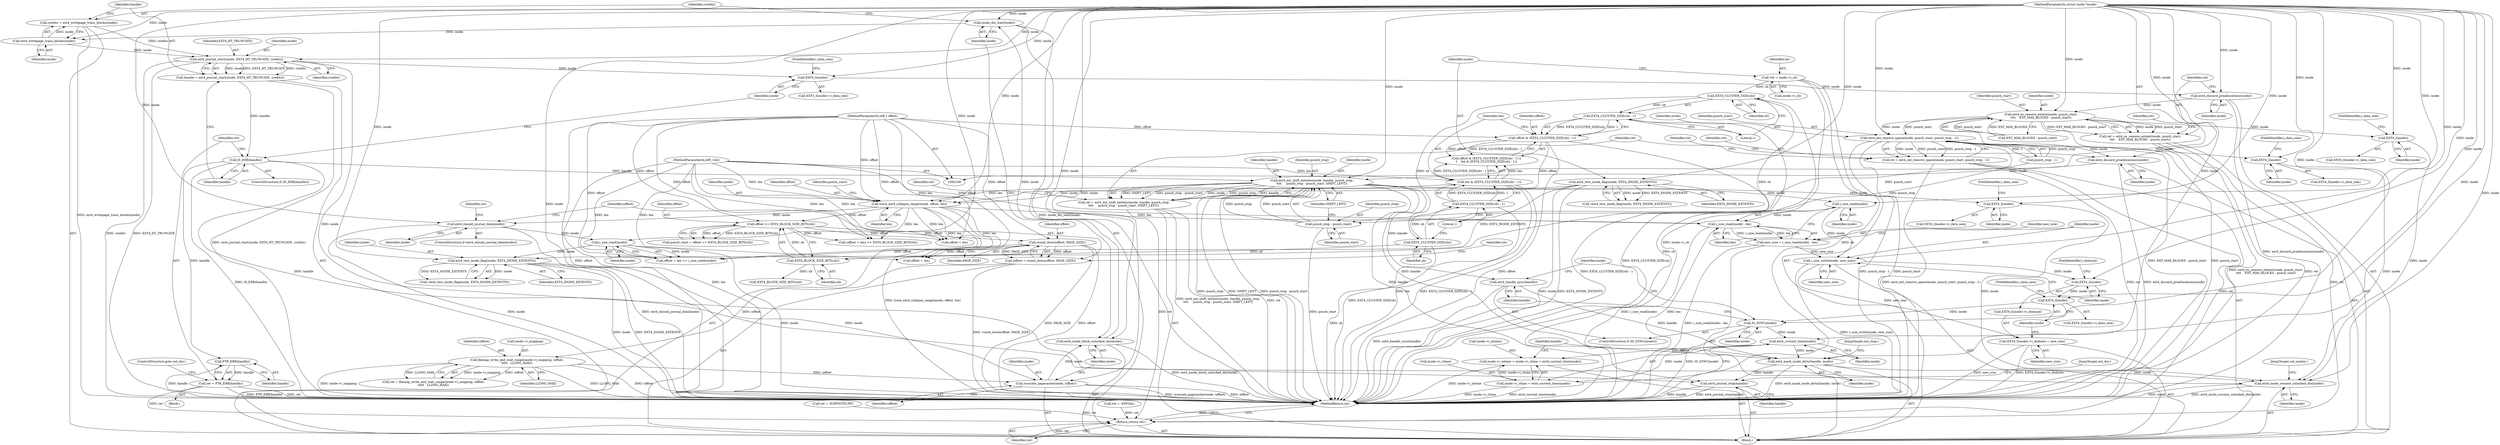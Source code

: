 digraph "0_linux_ea3d7209ca01da209cda6f0dea8be9cc4b7a933b@API" {
"1000246" [label="(Call,credits = ext4_writepage_trans_blocks(inode))"];
"1000248" [label="(Call,ext4_writepage_trans_blocks(inode))"];
"1000244" [label="(Call,inode_dio_wait(inode))"];
"1000242" [label="(Call,ext4_inode_block_unlocked_dio(inode))"];
"1000239" [label="(Call,truncate_pagecache(inode, ioffset))"];
"1000230" [label="(Call,ext4_test_inode_flag(inode, EXT4_INODE_EXTENTS))"];
"1000220" [label="(Call,i_size_read(inode))"];
"1000180" [label="(Call,ext4_should_journal_data(inode))"];
"1000161" [label="(Call,trace_ext4_collapse_range(inode, offset, len))"];
"1000129" [label="(Call,ext4_test_inode_flag(inode, EXT4_INODE_EXTENTS))"];
"1000110" [label="(MethodParameterIn,struct inode *inode)"];
"1000137" [label="(Call,offset & (EXT4_CLUSTER_SIZE(sb) - 1))"];
"1000111" [label="(MethodParameterIn,loff_t offset)"];
"1000139" [label="(Call,EXT4_CLUSTER_SIZE(sb) - 1)"];
"1000140" [label="(Call,EXT4_CLUSTER_SIZE(sb))"];
"1000115" [label="(Call,*sb = inode->i_sb)"];
"1000143" [label="(Call,len & (EXT4_CLUSTER_SIZE(sb) - 1))"];
"1000112" [label="(MethodParameterIn,loff_t len)"];
"1000145" [label="(Call,EXT4_CLUSTER_SIZE(sb) - 1)"];
"1000146" [label="(Call,EXT4_CLUSTER_SIZE(sb))"];
"1000200" [label="(Call,filemap_write_and_wait_range(inode->i_mapping, ioffset,\n\t\t\t\t\t   LLONG_MAX))"];
"1000193" [label="(Call,ioffset = round_down(offset, PAGE_SIZE))"];
"1000195" [label="(Call,round_down(offset, PAGE_SIZE))"];
"1000167" [label="(Call,offset >> EXT4_BLOCK_SIZE_BITS(sb))"];
"1000169" [label="(Call,EXT4_BLOCK_SIZE_BITS(sb))"];
"1000252" [label="(Call,ext4_journal_start(inode, EXT4_HT_TRUNCATE, credits))"];
"1000250" [label="(Call,handle = ext4_journal_start(inode, EXT4_HT_TRUNCATE, credits))"];
"1000257" [label="(Call,IS_ERR(handle))"];
"1000262" [label="(Call,PTR_ERR(handle))"];
"1000260" [label="(Call,ret = PTR_ERR(handle))"];
"1000382" [label="(Return,return ret;)"];
"1000313" [label="(Call,ext4_ext_shift_extents(inode, handle, punch_stop,\n\t\t\t\t     punch_stop - punch_start, SHIFT_LEFT))"];
"1000311" [label="(Call,ret = ext4_ext_shift_extents(inode, handle, punch_stop,\n\t\t\t\t     punch_stop - punch_start, SHIFT_LEFT))"];
"1000327" [label="(Call,EXT4_I(inode))"];
"1000374" [label="(Call,ext4_inode_resume_unlocked_dio(inode))"];
"1000334" [label="(Call,i_size_read(inode))"];
"1000333" [label="(Call,i_size_read(inode) - len)"];
"1000331" [label="(Call,new_size = i_size_read(inode) - len)"];
"1000337" [label="(Call,i_size_write(inode, new_size))"];
"1000340" [label="(Call,EXT4_I(inode)->i_disksize = new_size)"];
"1000342" [label="(Call,EXT4_I(inode))"];
"1000349" [label="(Call,EXT4_I(inode))"];
"1000353" [label="(Call,IS_SYNC(inode))"];
"1000365" [label="(Call,ext4_current_time(inode))"];
"1000357" [label="(Call,inode->i_mtime = inode->i_ctime = ext4_current_time(inode))"];
"1000361" [label="(Call,inode->i_ctime = ext4_current_time(inode))"];
"1000367" [label="(Call,ext4_mark_inode_dirty(handle, inode))"];
"1000371" [label="(Call,ext4_journal_stop(handle))"];
"1000355" [label="(Call,ext4_handle_sync(handle))"];
"1000268" [label="(Call,EXT4_I(inode))"];
"1000271" [label="(Call,ext4_discard_preallocations(inode))"];
"1000275" [label="(Call,ext4_es_remove_extent(inode, punch_start,\n\t\t\t\t    EXT_MAX_BLOCKS - punch_start))"];
"1000273" [label="(Call,ret = ext4_es_remove_extent(inode, punch_start,\n\t\t\t\t    EXT_MAX_BLOCKS - punch_start))"];
"1000287" [label="(Call,EXT4_I(inode))"];
"1000293" [label="(Call,ext4_ext_remove_space(inode, punch_start, punch_stop - 1))"];
"1000291" [label="(Call,ret = ext4_ext_remove_space(inode, punch_start, punch_stop - 1))"];
"1000305" [label="(Call,EXT4_I(inode))"];
"1000309" [label="(Call,ext4_discard_preallocations(inode))"];
"1000317" [label="(Call,punch_stop - punch_start)"];
"1000246" [label="(Call,credits = ext4_writepage_trans_blocks(inode))"];
"1000244" [label="(Call,inode_dio_wait(inode))"];
"1000334" [label="(Call,i_size_read(inode))"];
"1000249" [label="(Identifier,inode)"];
"1000195" [label="(Call,round_down(offset, PAGE_SIZE))"];
"1000354" [label="(Identifier,inode)"];
"1000180" [label="(Call,ext4_should_journal_data(inode))"];
"1000272" [label="(Identifier,inode)"];
"1000296" [label="(Call,punch_stop - 1)"];
"1000142" [label="(Literal,1)"];
"1000282" [label="(Identifier,ret)"];
"1000140" [label="(Call,EXT4_CLUSTER_SIZE(sb))"];
"1000314" [label="(Identifier,inode)"];
"1000251" [label="(Identifier,handle)"];
"1000267" [label="(Call,EXT4_I(inode)->i_data_sem)"];
"1000300" [label="(Identifier,ret)"];
"1000177" [label="(Call,EXT4_BLOCK_SIZE_BITS(sb))"];
"1000258" [label="(Identifier,handle)"];
"1000317" [label="(Call,punch_stop - punch_start)"];
"1000216" [label="(Call,offset + len >= i_size_read(inode))"];
"1000257" [label="(Call,IS_ERR(handle))"];
"1000239" [label="(Call,truncate_pagecache(inode, ioffset))"];
"1000351" [label="(FieldIdentifier,i_data_sem)"];
"1000370" [label="(JumpTarget,out_stop:)"];
"1000111" [label="(MethodParameterIn,loff_t offset)"];
"1000169" [label="(Call,EXT4_BLOCK_SIZE_BITS(sb))"];
"1000331" [label="(Call,new_size = i_size_read(inode) - len)"];
"1000112" [label="(MethodParameterIn,loff_t len)"];
"1000198" [label="(Call,ret = filemap_write_and_wait_range(inode->i_mapping, ioffset,\n\t\t\t\t\t   LLONG_MAX))"];
"1000145" [label="(Call,EXT4_CLUSTER_SIZE(sb) - 1)"];
"1000340" [label="(Call,EXT4_I(inode)->i_disksize = new_size)"];
"1000342" [label="(Call,EXT4_I(inode))"];
"1000276" [label="(Identifier,inode)"];
"1000193" [label="(Call,ioffset = round_down(offset, PAGE_SIZE))"];
"1000345" [label="(Identifier,new_size)"];
"1000241" [label="(Identifier,ioffset)"];
"1000318" [label="(Identifier,punch_stop)"];
"1000328" [label="(Identifier,inode)"];
"1000217" [label="(Call,offset + len)"];
"1000277" [label="(Identifier,punch_start)"];
"1000166" [label="(Identifier,punch_start)"];
"1000181" [label="(Identifier,inode)"];
"1000335" [label="(Identifier,inode)"];
"1000194" [label="(Identifier,ioffset)"];
"1000350" [label="(Identifier,inode)"];
"1000320" [label="(Identifier,SHIFT_LEFT)"];
"1000259" [label="(Block,)"];
"1000344" [label="(FieldIdentifier,i_disksize)"];
"1000141" [label="(Identifier,sb)"];
"1000162" [label="(Identifier,inode)"];
"1000242" [label="(Call,ext4_inode_block_unlocked_dio(inode))"];
"1000163" [label="(Identifier,offset)"];
"1000375" [label="(Identifier,inode)"];
"1000261" [label="(Identifier,ret)"];
"1000312" [label="(Identifier,ret)"];
"1000129" [label="(Call,ext4_test_inode_flag(inode, EXT4_INODE_EXTENTS))"];
"1000147" [label="(Identifier,sb)"];
"1000232" [label="(Identifier,EXT4_INODE_EXTENTS)"];
"1000275" [label="(Call,ext4_es_remove_extent(inode, punch_start,\n\t\t\t\t    EXT_MAX_BLOCKS - punch_start))"];
"1000240" [label="(Identifier,inode)"];
"1000260" [label="(Call,ret = PTR_ERR(handle))"];
"1000229" [label="(Call,!ext4_test_inode_flag(inode, EXT4_INODE_EXTENTS))"];
"1000252" [label="(Call,ext4_journal_start(inode, EXT4_HT_TRUNCATE, credits))"];
"1000274" [label="(Identifier,ret)"];
"1000366" [label="(Identifier,inode)"];
"1000220" [label="(Call,i_size_read(inode))"];
"1000376" [label="(JumpTarget,out_mutex:)"];
"1000305" [label="(Call,EXT4_I(inode))"];
"1000128" [label="(Call,!ext4_test_inode_flag(inode, EXT4_INODE_EXTENTS))"];
"1000199" [label="(Identifier,ret)"];
"1000341" [label="(Call,EXT4_I(inode)->i_disksize)"];
"1000263" [label="(Identifier,handle)"];
"1000116" [label="(Identifier,sb)"];
"1000137" [label="(Call,offset & (EXT4_CLUSTER_SIZE(sb) - 1))"];
"1000204" [label="(Identifier,ioffset)"];
"1000234" [label="(Call,ret = -EOPNOTSUPP)"];
"1000269" [label="(Identifier,inode)"];
"1000295" [label="(Identifier,punch_start)"];
"1000255" [label="(Identifier,credits)"];
"1000256" [label="(ControlStructure,if (IS_ERR(handle)))"];
"1000352" [label="(ControlStructure,if (IS_SYNC(inode)))"];
"1000143" [label="(Call,len & (EXT4_CLUSTER_SIZE(sb) - 1))"];
"1000250" [label="(Call,handle = ext4_journal_start(inode, EXT4_HT_TRUNCATE, credits))"];
"1000262" [label="(Call,PTR_ERR(handle))"];
"1000327" [label="(Call,EXT4_I(inode))"];
"1000337" [label="(Call,i_size_write(inode, new_size))"];
"1000365" [label="(Call,ext4_current_time(inode))"];
"1000336" [label="(Identifier,len)"];
"1000362" [label="(Call,inode->i_ctime)"];
"1000373" [label="(JumpTarget,out_dio:)"];
"1000117" [label="(Call,inode->i_sb)"];
"1000138" [label="(Identifier,offset)"];
"1000268" [label="(Call,EXT4_I(inode))"];
"1000315" [label="(Identifier,handle)"];
"1000110" [label="(MethodParameterIn,struct inode *inode)"];
"1000353" [label="(Call,IS_SYNC(inode))"];
"1000173" [label="(Call,(offset + len) >> EXT4_BLOCK_SIZE_BITS(sb))"];
"1000170" [label="(Identifier,sb)"];
"1000253" [label="(Identifier,inode)"];
"1000374" [label="(Call,ext4_inode_resume_unlocked_dio(inode))"];
"1000270" [label="(FieldIdentifier,i_data_sem)"];
"1000223" [label="(Call,ret = -EINVAL)"];
"1000113" [label="(Block,)"];
"1000164" [label="(Identifier,len)"];
"1000254" [label="(Identifier,EXT4_HT_TRUNCATE)"];
"1000311" [label="(Call,ret = ext4_ext_shift_extents(inode, handle, punch_stop,\n\t\t\t\t     punch_stop - punch_start, SHIFT_LEFT))"];
"1000349" [label="(Call,EXT4_I(inode))"];
"1000383" [label="(Identifier,ret)"];
"1000356" [label="(Identifier,handle)"];
"1000357" [label="(Call,inode->i_mtime = inode->i_ctime = ext4_current_time(inode))"];
"1000310" [label="(Identifier,inode)"];
"1000165" [label="(Call,punch_start = offset >> EXT4_BLOCK_SIZE_BITS(sb))"];
"1000382" [label="(Return,return ret;)"];
"1000309" [label="(Call,ext4_discard_preallocations(inode))"];
"1000287" [label="(Call,EXT4_I(inode))"];
"1000197" [label="(Identifier,PAGE_SIZE)"];
"1000339" [label="(Identifier,new_size)"];
"1000371" [label="(Call,ext4_journal_stop(handle))"];
"1000367" [label="(Call,ext4_mark_inode_dirty(handle, inode))"];
"1000326" [label="(Call,EXT4_I(inode)->i_data_sem)"];
"1000196" [label="(Identifier,offset)"];
"1000333" [label="(Call,i_size_read(inode) - len)"];
"1000304" [label="(Call,EXT4_I(inode)->i_data_sem)"];
"1000231" [label="(Identifier,inode)"];
"1000329" [label="(FieldIdentifier,i_data_sem)"];
"1000167" [label="(Call,offset >> EXT4_BLOCK_SIZE_BITS(sb))"];
"1000248" [label="(Call,ext4_writepage_trans_blocks(inode))"];
"1000307" [label="(FieldIdentifier,i_data_sem)"];
"1000148" [label="(Literal,1)"];
"1000286" [label="(Call,EXT4_I(inode)->i_data_sem)"];
"1000289" [label="(FieldIdentifier,i_data_sem)"];
"1000146" [label="(Call,EXT4_CLUSTER_SIZE(sb))"];
"1000243" [label="(Identifier,inode)"];
"1000338" [label="(Identifier,inode)"];
"1000291" [label="(Call,ret = ext4_ext_remove_space(inode, punch_start, punch_stop - 1))"];
"1000361" [label="(Call,inode->i_ctime = ext4_current_time(inode))"];
"1000372" [label="(Identifier,handle)"];
"1000144" [label="(Identifier,len)"];
"1000384" [label="(MethodReturn,int)"];
"1000369" [label="(Identifier,inode)"];
"1000294" [label="(Identifier,inode)"];
"1000200" [label="(Call,filemap_write_and_wait_range(inode->i_mapping, ioffset,\n\t\t\t\t\t   LLONG_MAX))"];
"1000168" [label="(Identifier,offset)"];
"1000316" [label="(Identifier,punch_stop)"];
"1000115" [label="(Call,*sb = inode->i_sb)"];
"1000348" [label="(Call,EXT4_I(inode)->i_data_sem)"];
"1000273" [label="(Call,ret = ext4_es_remove_extent(inode, punch_start,\n\t\t\t\t    EXT_MAX_BLOCKS - punch_start))"];
"1000136" [label="(Call,offset & (EXT4_CLUSTER_SIZE(sb) - 1) ||\n\t    len & (EXT4_CLUSTER_SIZE(sb) - 1))"];
"1000319" [label="(Identifier,punch_start)"];
"1000161" [label="(Call,trace_ext4_collapse_range(inode, offset, len))"];
"1000332" [label="(Identifier,new_size)"];
"1000359" [label="(Identifier,inode)"];
"1000358" [label="(Call,inode->i_mtime)"];
"1000174" [label="(Call,offset + len)"];
"1000355" [label="(Call,ext4_handle_sync(handle))"];
"1000131" [label="(Identifier,EXT4_INODE_EXTENTS)"];
"1000230" [label="(Call,ext4_test_inode_flag(inode, EXT4_INODE_EXTENTS))"];
"1000221" [label="(Identifier,inode)"];
"1000313" [label="(Call,ext4_ext_shift_extents(inode, handle, punch_stop,\n\t\t\t\t     punch_stop - punch_start, SHIFT_LEFT))"];
"1000184" [label="(Identifier,ret)"];
"1000271" [label="(Call,ext4_discard_preallocations(inode))"];
"1000292" [label="(Identifier,ret)"];
"1000201" [label="(Call,inode->i_mapping)"];
"1000306" [label="(Identifier,inode)"];
"1000139" [label="(Call,EXT4_CLUSTER_SIZE(sb) - 1)"];
"1000247" [label="(Identifier,credits)"];
"1000288" [label="(Identifier,inode)"];
"1000322" [label="(Identifier,ret)"];
"1000264" [label="(ControlStructure,goto out_dio;)"];
"1000278" [label="(Call,EXT_MAX_BLOCKS - punch_start)"];
"1000130" [label="(Identifier,inode)"];
"1000245" [label="(Identifier,inode)"];
"1000343" [label="(Identifier,inode)"];
"1000179" [label="(ControlStructure,if (ext4_should_journal_data(inode)))"];
"1000205" [label="(Identifier,LLONG_MAX)"];
"1000368" [label="(Identifier,handle)"];
"1000293" [label="(Call,ext4_ext_remove_space(inode, punch_start, punch_stop - 1))"];
"1000246" -> "1000113"  [label="AST: "];
"1000246" -> "1000248"  [label="CFG: "];
"1000247" -> "1000246"  [label="AST: "];
"1000248" -> "1000246"  [label="AST: "];
"1000251" -> "1000246"  [label="CFG: "];
"1000246" -> "1000384"  [label="DDG: ext4_writepage_trans_blocks(inode)"];
"1000248" -> "1000246"  [label="DDG: inode"];
"1000246" -> "1000252"  [label="DDG: credits"];
"1000248" -> "1000249"  [label="CFG: "];
"1000249" -> "1000248"  [label="AST: "];
"1000244" -> "1000248"  [label="DDG: inode"];
"1000110" -> "1000248"  [label="DDG: inode"];
"1000248" -> "1000252"  [label="DDG: inode"];
"1000244" -> "1000113"  [label="AST: "];
"1000244" -> "1000245"  [label="CFG: "];
"1000245" -> "1000244"  [label="AST: "];
"1000247" -> "1000244"  [label="CFG: "];
"1000244" -> "1000384"  [label="DDG: inode_dio_wait(inode)"];
"1000242" -> "1000244"  [label="DDG: inode"];
"1000110" -> "1000244"  [label="DDG: inode"];
"1000242" -> "1000113"  [label="AST: "];
"1000242" -> "1000243"  [label="CFG: "];
"1000243" -> "1000242"  [label="AST: "];
"1000245" -> "1000242"  [label="CFG: "];
"1000242" -> "1000384"  [label="DDG: ext4_inode_block_unlocked_dio(inode)"];
"1000239" -> "1000242"  [label="DDG: inode"];
"1000110" -> "1000242"  [label="DDG: inode"];
"1000239" -> "1000113"  [label="AST: "];
"1000239" -> "1000241"  [label="CFG: "];
"1000240" -> "1000239"  [label="AST: "];
"1000241" -> "1000239"  [label="AST: "];
"1000243" -> "1000239"  [label="CFG: "];
"1000239" -> "1000384"  [label="DDG: truncate_pagecache(inode, ioffset)"];
"1000239" -> "1000384"  [label="DDG: ioffset"];
"1000230" -> "1000239"  [label="DDG: inode"];
"1000110" -> "1000239"  [label="DDG: inode"];
"1000200" -> "1000239"  [label="DDG: ioffset"];
"1000230" -> "1000229"  [label="AST: "];
"1000230" -> "1000232"  [label="CFG: "];
"1000231" -> "1000230"  [label="AST: "];
"1000232" -> "1000230"  [label="AST: "];
"1000229" -> "1000230"  [label="CFG: "];
"1000230" -> "1000384"  [label="DDG: inode"];
"1000230" -> "1000384"  [label="DDG: EXT4_INODE_EXTENTS"];
"1000230" -> "1000229"  [label="DDG: inode"];
"1000230" -> "1000229"  [label="DDG: EXT4_INODE_EXTENTS"];
"1000220" -> "1000230"  [label="DDG: inode"];
"1000110" -> "1000230"  [label="DDG: inode"];
"1000129" -> "1000230"  [label="DDG: EXT4_INODE_EXTENTS"];
"1000220" -> "1000216"  [label="AST: "];
"1000220" -> "1000221"  [label="CFG: "];
"1000221" -> "1000220"  [label="AST: "];
"1000216" -> "1000220"  [label="CFG: "];
"1000220" -> "1000384"  [label="DDG: inode"];
"1000220" -> "1000216"  [label="DDG: inode"];
"1000180" -> "1000220"  [label="DDG: inode"];
"1000110" -> "1000220"  [label="DDG: inode"];
"1000180" -> "1000179"  [label="AST: "];
"1000180" -> "1000181"  [label="CFG: "];
"1000181" -> "1000180"  [label="AST: "];
"1000184" -> "1000180"  [label="CFG: "];
"1000194" -> "1000180"  [label="CFG: "];
"1000180" -> "1000384"  [label="DDG: inode"];
"1000180" -> "1000384"  [label="DDG: ext4_should_journal_data(inode)"];
"1000161" -> "1000180"  [label="DDG: inode"];
"1000110" -> "1000180"  [label="DDG: inode"];
"1000161" -> "1000113"  [label="AST: "];
"1000161" -> "1000164"  [label="CFG: "];
"1000162" -> "1000161"  [label="AST: "];
"1000163" -> "1000161"  [label="AST: "];
"1000164" -> "1000161"  [label="AST: "];
"1000166" -> "1000161"  [label="CFG: "];
"1000161" -> "1000384"  [label="DDG: trace_ext4_collapse_range(inode, offset, len)"];
"1000129" -> "1000161"  [label="DDG: inode"];
"1000110" -> "1000161"  [label="DDG: inode"];
"1000137" -> "1000161"  [label="DDG: offset"];
"1000111" -> "1000161"  [label="DDG: offset"];
"1000143" -> "1000161"  [label="DDG: len"];
"1000112" -> "1000161"  [label="DDG: len"];
"1000161" -> "1000167"  [label="DDG: offset"];
"1000161" -> "1000173"  [label="DDG: len"];
"1000161" -> "1000174"  [label="DDG: len"];
"1000161" -> "1000216"  [label="DDG: len"];
"1000161" -> "1000217"  [label="DDG: len"];
"1000161" -> "1000333"  [label="DDG: len"];
"1000129" -> "1000128"  [label="AST: "];
"1000129" -> "1000131"  [label="CFG: "];
"1000130" -> "1000129"  [label="AST: "];
"1000131" -> "1000129"  [label="AST: "];
"1000128" -> "1000129"  [label="CFG: "];
"1000129" -> "1000384"  [label="DDG: inode"];
"1000129" -> "1000384"  [label="DDG: EXT4_INODE_EXTENTS"];
"1000129" -> "1000128"  [label="DDG: inode"];
"1000129" -> "1000128"  [label="DDG: EXT4_INODE_EXTENTS"];
"1000110" -> "1000129"  [label="DDG: inode"];
"1000110" -> "1000109"  [label="AST: "];
"1000110" -> "1000384"  [label="DDG: inode"];
"1000110" -> "1000252"  [label="DDG: inode"];
"1000110" -> "1000268"  [label="DDG: inode"];
"1000110" -> "1000271"  [label="DDG: inode"];
"1000110" -> "1000275"  [label="DDG: inode"];
"1000110" -> "1000287"  [label="DDG: inode"];
"1000110" -> "1000293"  [label="DDG: inode"];
"1000110" -> "1000305"  [label="DDG: inode"];
"1000110" -> "1000309"  [label="DDG: inode"];
"1000110" -> "1000313"  [label="DDG: inode"];
"1000110" -> "1000327"  [label="DDG: inode"];
"1000110" -> "1000334"  [label="DDG: inode"];
"1000110" -> "1000337"  [label="DDG: inode"];
"1000110" -> "1000342"  [label="DDG: inode"];
"1000110" -> "1000349"  [label="DDG: inode"];
"1000110" -> "1000353"  [label="DDG: inode"];
"1000110" -> "1000365"  [label="DDG: inode"];
"1000110" -> "1000367"  [label="DDG: inode"];
"1000110" -> "1000374"  [label="DDG: inode"];
"1000137" -> "1000136"  [label="AST: "];
"1000137" -> "1000139"  [label="CFG: "];
"1000138" -> "1000137"  [label="AST: "];
"1000139" -> "1000137"  [label="AST: "];
"1000144" -> "1000137"  [label="CFG: "];
"1000136" -> "1000137"  [label="CFG: "];
"1000137" -> "1000384"  [label="DDG: EXT4_CLUSTER_SIZE(sb) - 1"];
"1000137" -> "1000384"  [label="DDG: offset"];
"1000137" -> "1000136"  [label="DDG: offset"];
"1000137" -> "1000136"  [label="DDG: EXT4_CLUSTER_SIZE(sb) - 1"];
"1000111" -> "1000137"  [label="DDG: offset"];
"1000139" -> "1000137"  [label="DDG: EXT4_CLUSTER_SIZE(sb)"];
"1000139" -> "1000137"  [label="DDG: 1"];
"1000111" -> "1000109"  [label="AST: "];
"1000111" -> "1000384"  [label="DDG: offset"];
"1000111" -> "1000167"  [label="DDG: offset"];
"1000111" -> "1000173"  [label="DDG: offset"];
"1000111" -> "1000174"  [label="DDG: offset"];
"1000111" -> "1000195"  [label="DDG: offset"];
"1000111" -> "1000216"  [label="DDG: offset"];
"1000111" -> "1000217"  [label="DDG: offset"];
"1000139" -> "1000142"  [label="CFG: "];
"1000140" -> "1000139"  [label="AST: "];
"1000142" -> "1000139"  [label="AST: "];
"1000139" -> "1000384"  [label="DDG: EXT4_CLUSTER_SIZE(sb)"];
"1000140" -> "1000139"  [label="DDG: sb"];
"1000140" -> "1000141"  [label="CFG: "];
"1000141" -> "1000140"  [label="AST: "];
"1000142" -> "1000140"  [label="CFG: "];
"1000140" -> "1000384"  [label="DDG: sb"];
"1000115" -> "1000140"  [label="DDG: sb"];
"1000140" -> "1000146"  [label="DDG: sb"];
"1000140" -> "1000169"  [label="DDG: sb"];
"1000115" -> "1000113"  [label="AST: "];
"1000115" -> "1000117"  [label="CFG: "];
"1000116" -> "1000115"  [label="AST: "];
"1000117" -> "1000115"  [label="AST: "];
"1000130" -> "1000115"  [label="CFG: "];
"1000115" -> "1000384"  [label="DDG: inode->i_sb"];
"1000115" -> "1000384"  [label="DDG: sb"];
"1000143" -> "1000136"  [label="AST: "];
"1000143" -> "1000145"  [label="CFG: "];
"1000144" -> "1000143"  [label="AST: "];
"1000145" -> "1000143"  [label="AST: "];
"1000136" -> "1000143"  [label="CFG: "];
"1000143" -> "1000384"  [label="DDG: len"];
"1000143" -> "1000384"  [label="DDG: EXT4_CLUSTER_SIZE(sb) - 1"];
"1000143" -> "1000136"  [label="DDG: len"];
"1000143" -> "1000136"  [label="DDG: EXT4_CLUSTER_SIZE(sb) - 1"];
"1000112" -> "1000143"  [label="DDG: len"];
"1000145" -> "1000143"  [label="DDG: EXT4_CLUSTER_SIZE(sb)"];
"1000145" -> "1000143"  [label="DDG: 1"];
"1000112" -> "1000109"  [label="AST: "];
"1000112" -> "1000384"  [label="DDG: len"];
"1000112" -> "1000173"  [label="DDG: len"];
"1000112" -> "1000174"  [label="DDG: len"];
"1000112" -> "1000216"  [label="DDG: len"];
"1000112" -> "1000217"  [label="DDG: len"];
"1000112" -> "1000333"  [label="DDG: len"];
"1000145" -> "1000148"  [label="CFG: "];
"1000146" -> "1000145"  [label="AST: "];
"1000148" -> "1000145"  [label="AST: "];
"1000145" -> "1000384"  [label="DDG: EXT4_CLUSTER_SIZE(sb)"];
"1000146" -> "1000145"  [label="DDG: sb"];
"1000146" -> "1000147"  [label="CFG: "];
"1000147" -> "1000146"  [label="AST: "];
"1000148" -> "1000146"  [label="CFG: "];
"1000146" -> "1000384"  [label="DDG: sb"];
"1000146" -> "1000169"  [label="DDG: sb"];
"1000200" -> "1000198"  [label="AST: "];
"1000200" -> "1000205"  [label="CFG: "];
"1000201" -> "1000200"  [label="AST: "];
"1000204" -> "1000200"  [label="AST: "];
"1000205" -> "1000200"  [label="AST: "];
"1000198" -> "1000200"  [label="CFG: "];
"1000200" -> "1000384"  [label="DDG: inode->i_mapping"];
"1000200" -> "1000384"  [label="DDG: LLONG_MAX"];
"1000200" -> "1000384"  [label="DDG: ioffset"];
"1000200" -> "1000198"  [label="DDG: inode->i_mapping"];
"1000200" -> "1000198"  [label="DDG: ioffset"];
"1000200" -> "1000198"  [label="DDG: LLONG_MAX"];
"1000193" -> "1000200"  [label="DDG: ioffset"];
"1000193" -> "1000113"  [label="AST: "];
"1000193" -> "1000195"  [label="CFG: "];
"1000194" -> "1000193"  [label="AST: "];
"1000195" -> "1000193"  [label="AST: "];
"1000199" -> "1000193"  [label="CFG: "];
"1000193" -> "1000384"  [label="DDG: round_down(offset, PAGE_SIZE)"];
"1000195" -> "1000193"  [label="DDG: offset"];
"1000195" -> "1000193"  [label="DDG: PAGE_SIZE"];
"1000195" -> "1000197"  [label="CFG: "];
"1000196" -> "1000195"  [label="AST: "];
"1000197" -> "1000195"  [label="AST: "];
"1000195" -> "1000384"  [label="DDG: PAGE_SIZE"];
"1000195" -> "1000384"  [label="DDG: offset"];
"1000167" -> "1000195"  [label="DDG: offset"];
"1000195" -> "1000216"  [label="DDG: offset"];
"1000195" -> "1000217"  [label="DDG: offset"];
"1000167" -> "1000165"  [label="AST: "];
"1000167" -> "1000169"  [label="CFG: "];
"1000168" -> "1000167"  [label="AST: "];
"1000169" -> "1000167"  [label="AST: "];
"1000165" -> "1000167"  [label="CFG: "];
"1000167" -> "1000165"  [label="DDG: offset"];
"1000167" -> "1000165"  [label="DDG: EXT4_BLOCK_SIZE_BITS(sb)"];
"1000169" -> "1000167"  [label="DDG: sb"];
"1000167" -> "1000173"  [label="DDG: offset"];
"1000167" -> "1000174"  [label="DDG: offset"];
"1000169" -> "1000170"  [label="CFG: "];
"1000170" -> "1000169"  [label="AST: "];
"1000169" -> "1000177"  [label="DDG: sb"];
"1000252" -> "1000250"  [label="AST: "];
"1000252" -> "1000255"  [label="CFG: "];
"1000253" -> "1000252"  [label="AST: "];
"1000254" -> "1000252"  [label="AST: "];
"1000255" -> "1000252"  [label="AST: "];
"1000250" -> "1000252"  [label="CFG: "];
"1000252" -> "1000384"  [label="DDG: credits"];
"1000252" -> "1000384"  [label="DDG: EXT4_HT_TRUNCATE"];
"1000252" -> "1000250"  [label="DDG: inode"];
"1000252" -> "1000250"  [label="DDG: EXT4_HT_TRUNCATE"];
"1000252" -> "1000250"  [label="DDG: credits"];
"1000252" -> "1000268"  [label="DDG: inode"];
"1000252" -> "1000374"  [label="DDG: inode"];
"1000250" -> "1000113"  [label="AST: "];
"1000251" -> "1000250"  [label="AST: "];
"1000258" -> "1000250"  [label="CFG: "];
"1000250" -> "1000384"  [label="DDG: ext4_journal_start(inode, EXT4_HT_TRUNCATE, credits)"];
"1000250" -> "1000257"  [label="DDG: handle"];
"1000257" -> "1000256"  [label="AST: "];
"1000257" -> "1000258"  [label="CFG: "];
"1000258" -> "1000257"  [label="AST: "];
"1000261" -> "1000257"  [label="CFG: "];
"1000269" -> "1000257"  [label="CFG: "];
"1000257" -> "1000384"  [label="DDG: IS_ERR(handle)"];
"1000257" -> "1000262"  [label="DDG: handle"];
"1000257" -> "1000313"  [label="DDG: handle"];
"1000257" -> "1000371"  [label="DDG: handle"];
"1000262" -> "1000260"  [label="AST: "];
"1000262" -> "1000263"  [label="CFG: "];
"1000263" -> "1000262"  [label="AST: "];
"1000260" -> "1000262"  [label="CFG: "];
"1000262" -> "1000384"  [label="DDG: handle"];
"1000262" -> "1000260"  [label="DDG: handle"];
"1000260" -> "1000259"  [label="AST: "];
"1000261" -> "1000260"  [label="AST: "];
"1000264" -> "1000260"  [label="CFG: "];
"1000260" -> "1000384"  [label="DDG: PTR_ERR(handle)"];
"1000260" -> "1000384"  [label="DDG: ret"];
"1000260" -> "1000382"  [label="DDG: ret"];
"1000382" -> "1000113"  [label="AST: "];
"1000382" -> "1000383"  [label="CFG: "];
"1000383" -> "1000382"  [label="AST: "];
"1000384" -> "1000382"  [label="CFG: "];
"1000382" -> "1000384"  [label="DDG: <RET>"];
"1000383" -> "1000382"  [label="DDG: ret"];
"1000311" -> "1000382"  [label="DDG: ret"];
"1000291" -> "1000382"  [label="DDG: ret"];
"1000234" -> "1000382"  [label="DDG: ret"];
"1000273" -> "1000382"  [label="DDG: ret"];
"1000223" -> "1000382"  [label="DDG: ret"];
"1000313" -> "1000311"  [label="AST: "];
"1000313" -> "1000320"  [label="CFG: "];
"1000314" -> "1000313"  [label="AST: "];
"1000315" -> "1000313"  [label="AST: "];
"1000316" -> "1000313"  [label="AST: "];
"1000317" -> "1000313"  [label="AST: "];
"1000320" -> "1000313"  [label="AST: "];
"1000311" -> "1000313"  [label="CFG: "];
"1000313" -> "1000384"  [label="DDG: punch_stop"];
"1000313" -> "1000384"  [label="DDG: SHIFT_LEFT"];
"1000313" -> "1000384"  [label="DDG: punch_stop - punch_start"];
"1000313" -> "1000311"  [label="DDG: SHIFT_LEFT"];
"1000313" -> "1000311"  [label="DDG: punch_stop - punch_start"];
"1000313" -> "1000311"  [label="DDG: inode"];
"1000313" -> "1000311"  [label="DDG: punch_stop"];
"1000313" -> "1000311"  [label="DDG: handle"];
"1000309" -> "1000313"  [label="DDG: inode"];
"1000317" -> "1000313"  [label="DDG: punch_stop"];
"1000317" -> "1000313"  [label="DDG: punch_start"];
"1000313" -> "1000327"  [label="DDG: inode"];
"1000313" -> "1000334"  [label="DDG: inode"];
"1000313" -> "1000355"  [label="DDG: handle"];
"1000313" -> "1000367"  [label="DDG: handle"];
"1000313" -> "1000371"  [label="DDG: handle"];
"1000311" -> "1000113"  [label="AST: "];
"1000312" -> "1000311"  [label="AST: "];
"1000322" -> "1000311"  [label="CFG: "];
"1000311" -> "1000384"  [label="DDG: ret"];
"1000311" -> "1000384"  [label="DDG: ext4_ext_shift_extents(inode, handle, punch_stop,\n\t\t\t\t     punch_stop - punch_start, SHIFT_LEFT)"];
"1000327" -> "1000326"  [label="AST: "];
"1000327" -> "1000328"  [label="CFG: "];
"1000328" -> "1000327"  [label="AST: "];
"1000329" -> "1000327"  [label="CFG: "];
"1000327" -> "1000374"  [label="DDG: inode"];
"1000374" -> "1000113"  [label="AST: "];
"1000374" -> "1000375"  [label="CFG: "];
"1000375" -> "1000374"  [label="AST: "];
"1000376" -> "1000374"  [label="CFG: "];
"1000374" -> "1000384"  [label="DDG: inode"];
"1000374" -> "1000384"  [label="DDG: ext4_inode_resume_unlocked_dio(inode)"];
"1000367" -> "1000374"  [label="DDG: inode"];
"1000305" -> "1000374"  [label="DDG: inode"];
"1000287" -> "1000374"  [label="DDG: inode"];
"1000334" -> "1000333"  [label="AST: "];
"1000334" -> "1000335"  [label="CFG: "];
"1000335" -> "1000334"  [label="AST: "];
"1000336" -> "1000334"  [label="CFG: "];
"1000334" -> "1000333"  [label="DDG: inode"];
"1000334" -> "1000337"  [label="DDG: inode"];
"1000333" -> "1000331"  [label="AST: "];
"1000333" -> "1000336"  [label="CFG: "];
"1000336" -> "1000333"  [label="AST: "];
"1000331" -> "1000333"  [label="CFG: "];
"1000333" -> "1000384"  [label="DDG: i_size_read(inode)"];
"1000333" -> "1000384"  [label="DDG: len"];
"1000333" -> "1000331"  [label="DDG: i_size_read(inode)"];
"1000333" -> "1000331"  [label="DDG: len"];
"1000331" -> "1000113"  [label="AST: "];
"1000332" -> "1000331"  [label="AST: "];
"1000338" -> "1000331"  [label="CFG: "];
"1000331" -> "1000384"  [label="DDG: i_size_read(inode) - len"];
"1000331" -> "1000337"  [label="DDG: new_size"];
"1000337" -> "1000113"  [label="AST: "];
"1000337" -> "1000339"  [label="CFG: "];
"1000338" -> "1000337"  [label="AST: "];
"1000339" -> "1000337"  [label="AST: "];
"1000343" -> "1000337"  [label="CFG: "];
"1000337" -> "1000384"  [label="DDG: i_size_write(inode, new_size)"];
"1000337" -> "1000340"  [label="DDG: new_size"];
"1000337" -> "1000342"  [label="DDG: inode"];
"1000340" -> "1000113"  [label="AST: "];
"1000340" -> "1000345"  [label="CFG: "];
"1000341" -> "1000340"  [label="AST: "];
"1000345" -> "1000340"  [label="AST: "];
"1000350" -> "1000340"  [label="CFG: "];
"1000340" -> "1000384"  [label="DDG: new_size"];
"1000340" -> "1000384"  [label="DDG: EXT4_I(inode)->i_disksize"];
"1000342" -> "1000341"  [label="AST: "];
"1000342" -> "1000343"  [label="CFG: "];
"1000343" -> "1000342"  [label="AST: "];
"1000344" -> "1000342"  [label="CFG: "];
"1000342" -> "1000349"  [label="DDG: inode"];
"1000349" -> "1000348"  [label="AST: "];
"1000349" -> "1000350"  [label="CFG: "];
"1000350" -> "1000349"  [label="AST: "];
"1000351" -> "1000349"  [label="CFG: "];
"1000349" -> "1000353"  [label="DDG: inode"];
"1000353" -> "1000352"  [label="AST: "];
"1000353" -> "1000354"  [label="CFG: "];
"1000354" -> "1000353"  [label="AST: "];
"1000356" -> "1000353"  [label="CFG: "];
"1000359" -> "1000353"  [label="CFG: "];
"1000353" -> "1000384"  [label="DDG: IS_SYNC(inode)"];
"1000353" -> "1000365"  [label="DDG: inode"];
"1000365" -> "1000361"  [label="AST: "];
"1000365" -> "1000366"  [label="CFG: "];
"1000366" -> "1000365"  [label="AST: "];
"1000361" -> "1000365"  [label="CFG: "];
"1000365" -> "1000357"  [label="DDG: inode"];
"1000365" -> "1000361"  [label="DDG: inode"];
"1000365" -> "1000367"  [label="DDG: inode"];
"1000357" -> "1000113"  [label="AST: "];
"1000357" -> "1000361"  [label="CFG: "];
"1000358" -> "1000357"  [label="AST: "];
"1000361" -> "1000357"  [label="AST: "];
"1000368" -> "1000357"  [label="CFG: "];
"1000357" -> "1000384"  [label="DDG: inode->i_mtime"];
"1000361" -> "1000357"  [label="DDG: inode->i_ctime"];
"1000362" -> "1000361"  [label="AST: "];
"1000361" -> "1000384"  [label="DDG: ext4_current_time(inode)"];
"1000361" -> "1000384"  [label="DDG: inode->i_ctime"];
"1000367" -> "1000113"  [label="AST: "];
"1000367" -> "1000369"  [label="CFG: "];
"1000368" -> "1000367"  [label="AST: "];
"1000369" -> "1000367"  [label="AST: "];
"1000370" -> "1000367"  [label="CFG: "];
"1000367" -> "1000384"  [label="DDG: ext4_mark_inode_dirty(handle, inode)"];
"1000355" -> "1000367"  [label="DDG: handle"];
"1000367" -> "1000371"  [label="DDG: handle"];
"1000371" -> "1000113"  [label="AST: "];
"1000371" -> "1000372"  [label="CFG: "];
"1000372" -> "1000371"  [label="AST: "];
"1000373" -> "1000371"  [label="CFG: "];
"1000371" -> "1000384"  [label="DDG: handle"];
"1000371" -> "1000384"  [label="DDG: ext4_journal_stop(handle)"];
"1000355" -> "1000352"  [label="AST: "];
"1000355" -> "1000356"  [label="CFG: "];
"1000356" -> "1000355"  [label="AST: "];
"1000359" -> "1000355"  [label="CFG: "];
"1000355" -> "1000384"  [label="DDG: ext4_handle_sync(handle)"];
"1000268" -> "1000267"  [label="AST: "];
"1000268" -> "1000269"  [label="CFG: "];
"1000269" -> "1000268"  [label="AST: "];
"1000270" -> "1000268"  [label="CFG: "];
"1000268" -> "1000271"  [label="DDG: inode"];
"1000271" -> "1000113"  [label="AST: "];
"1000271" -> "1000272"  [label="CFG: "];
"1000272" -> "1000271"  [label="AST: "];
"1000274" -> "1000271"  [label="CFG: "];
"1000271" -> "1000384"  [label="DDG: ext4_discard_preallocations(inode)"];
"1000271" -> "1000275"  [label="DDG: inode"];
"1000275" -> "1000273"  [label="AST: "];
"1000275" -> "1000278"  [label="CFG: "];
"1000276" -> "1000275"  [label="AST: "];
"1000277" -> "1000275"  [label="AST: "];
"1000278" -> "1000275"  [label="AST: "];
"1000273" -> "1000275"  [label="CFG: "];
"1000275" -> "1000384"  [label="DDG: EXT_MAX_BLOCKS - punch_start"];
"1000275" -> "1000384"  [label="DDG: punch_start"];
"1000275" -> "1000273"  [label="DDG: inode"];
"1000275" -> "1000273"  [label="DDG: punch_start"];
"1000275" -> "1000273"  [label="DDG: EXT_MAX_BLOCKS - punch_start"];
"1000278" -> "1000275"  [label="DDG: punch_start"];
"1000278" -> "1000275"  [label="DDG: EXT_MAX_BLOCKS"];
"1000275" -> "1000287"  [label="DDG: inode"];
"1000275" -> "1000293"  [label="DDG: inode"];
"1000275" -> "1000293"  [label="DDG: punch_start"];
"1000273" -> "1000113"  [label="AST: "];
"1000274" -> "1000273"  [label="AST: "];
"1000282" -> "1000273"  [label="CFG: "];
"1000273" -> "1000384"  [label="DDG: ext4_es_remove_extent(inode, punch_start,\n\t\t\t\t    EXT_MAX_BLOCKS - punch_start)"];
"1000273" -> "1000384"  [label="DDG: ret"];
"1000287" -> "1000286"  [label="AST: "];
"1000287" -> "1000288"  [label="CFG: "];
"1000288" -> "1000287"  [label="AST: "];
"1000289" -> "1000287"  [label="CFG: "];
"1000293" -> "1000291"  [label="AST: "];
"1000293" -> "1000296"  [label="CFG: "];
"1000294" -> "1000293"  [label="AST: "];
"1000295" -> "1000293"  [label="AST: "];
"1000296" -> "1000293"  [label="AST: "];
"1000291" -> "1000293"  [label="CFG: "];
"1000293" -> "1000384"  [label="DDG: punch_stop - 1"];
"1000293" -> "1000384"  [label="DDG: punch_start"];
"1000293" -> "1000291"  [label="DDG: inode"];
"1000293" -> "1000291"  [label="DDG: punch_start"];
"1000293" -> "1000291"  [label="DDG: punch_stop - 1"];
"1000296" -> "1000293"  [label="DDG: punch_stop"];
"1000296" -> "1000293"  [label="DDG: 1"];
"1000293" -> "1000305"  [label="DDG: inode"];
"1000293" -> "1000309"  [label="DDG: inode"];
"1000293" -> "1000317"  [label="DDG: punch_start"];
"1000291" -> "1000113"  [label="AST: "];
"1000292" -> "1000291"  [label="AST: "];
"1000300" -> "1000291"  [label="CFG: "];
"1000291" -> "1000384"  [label="DDG: ret"];
"1000291" -> "1000384"  [label="DDG: ext4_ext_remove_space(inode, punch_start, punch_stop - 1)"];
"1000305" -> "1000304"  [label="AST: "];
"1000305" -> "1000306"  [label="CFG: "];
"1000306" -> "1000305"  [label="AST: "];
"1000307" -> "1000305"  [label="CFG: "];
"1000309" -> "1000113"  [label="AST: "];
"1000309" -> "1000310"  [label="CFG: "];
"1000310" -> "1000309"  [label="AST: "];
"1000312" -> "1000309"  [label="CFG: "];
"1000309" -> "1000384"  [label="DDG: ext4_discard_preallocations(inode)"];
"1000317" -> "1000319"  [label="CFG: "];
"1000318" -> "1000317"  [label="AST: "];
"1000319" -> "1000317"  [label="AST: "];
"1000320" -> "1000317"  [label="CFG: "];
"1000317" -> "1000384"  [label="DDG: punch_start"];
"1000296" -> "1000317"  [label="DDG: punch_stop"];
}
